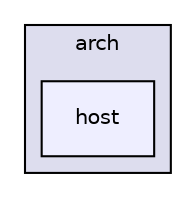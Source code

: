 digraph "D:/Pool/eclipse-workspace_aarch64/newspace/raspiOS/include/arch/host" {
  compound=true
  node [ fontsize="10", fontname="Helvetica"];
  edge [ labelfontsize="10", labelfontname="Helvetica"];
  subgraph clusterdir_7c40e03ac1dfef8b430578d46da2b8fd {
    graph [ bgcolor="#ddddee", pencolor="black", label="arch" fontname="Helvetica", fontsize="10", URL="dir_7c40e03ac1dfef8b430578d46da2b8fd.html"]
  dir_5b7425cd5aa1281cab0ed2539c35614b [shape=box, label="host", style="filled", fillcolor="#eeeeff", pencolor="black", URL="dir_5b7425cd5aa1281cab0ed2539c35614b.html"];
  }
}
